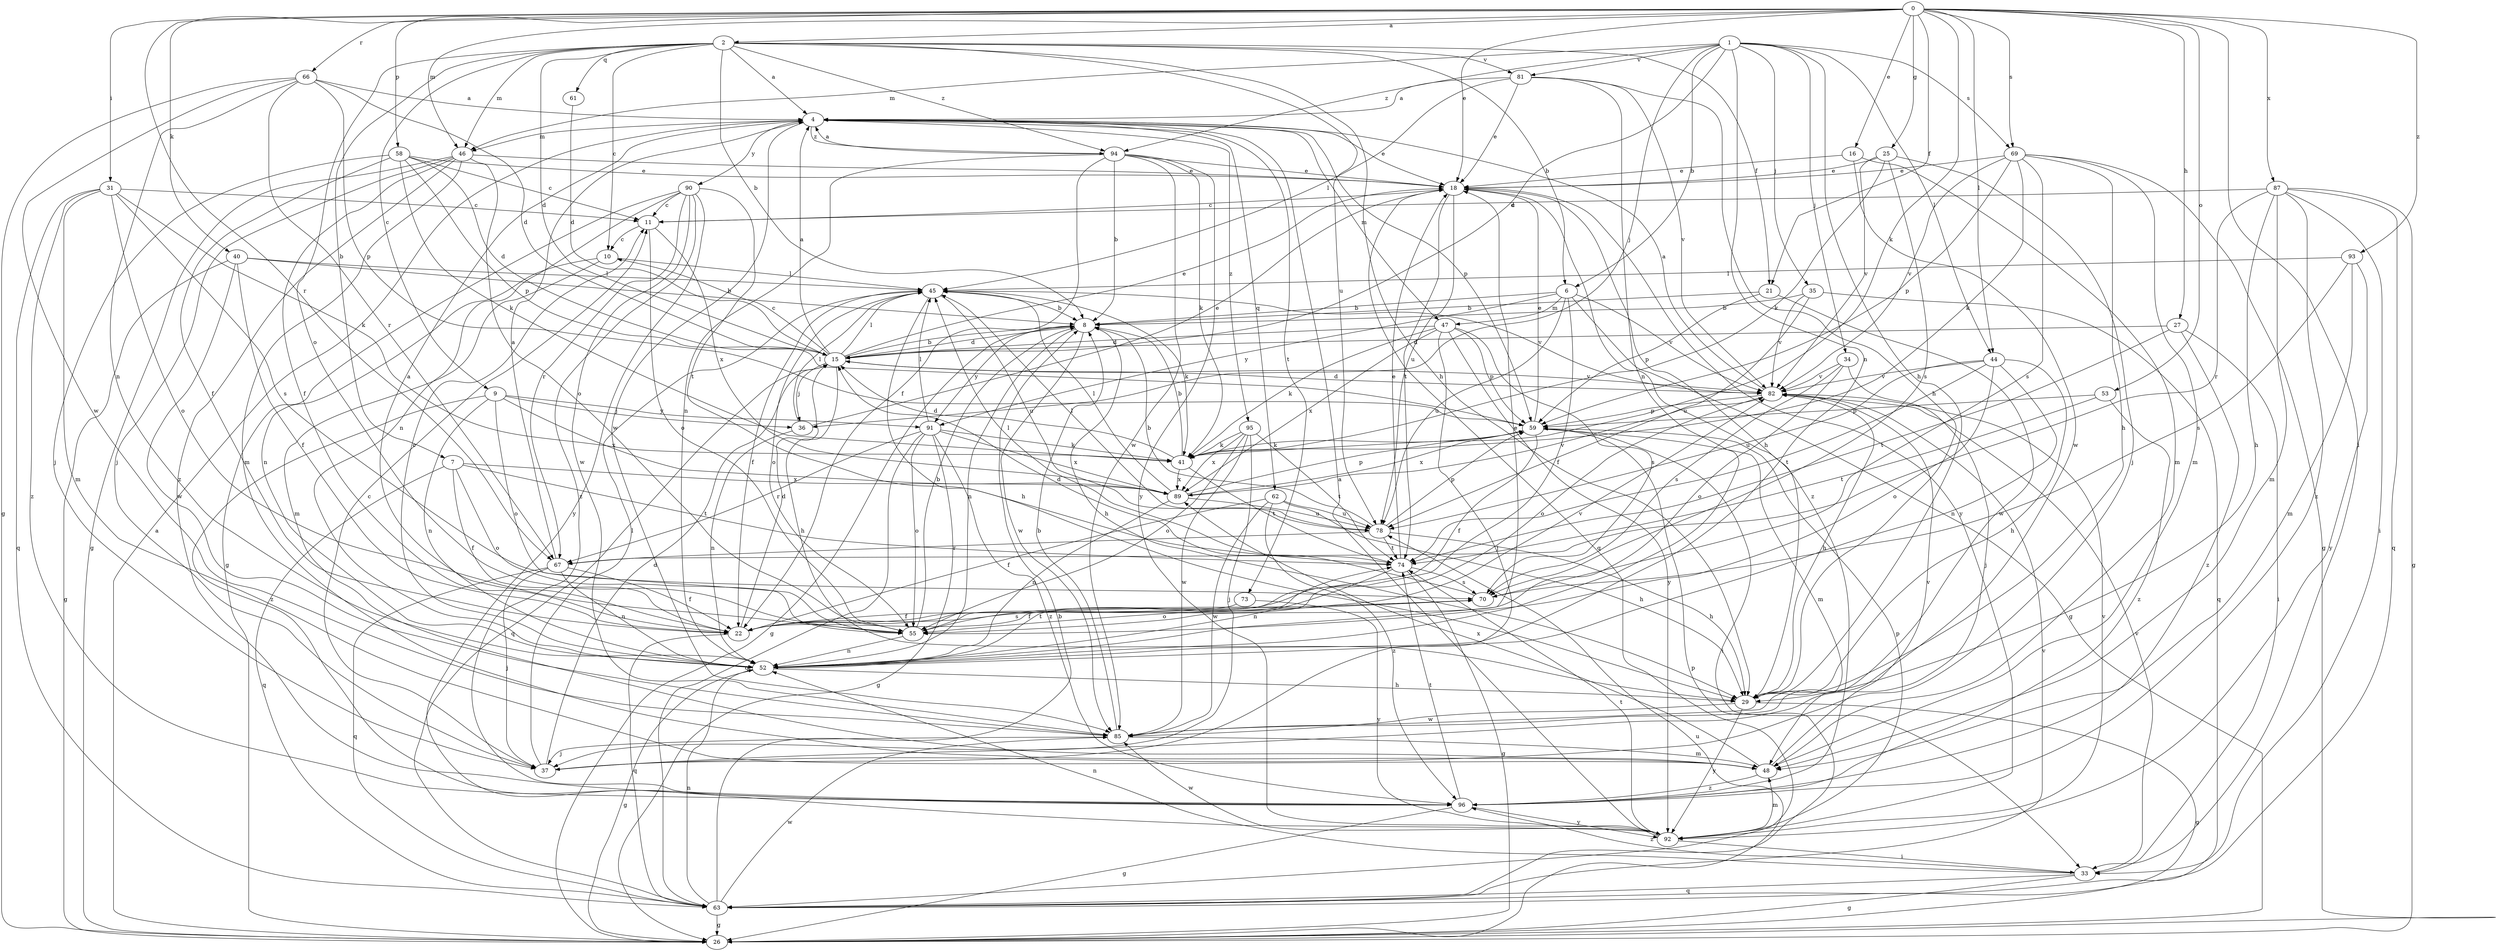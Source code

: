 strict digraph  {
0;
1;
2;
4;
6;
7;
8;
9;
10;
11;
15;
16;
18;
21;
22;
25;
26;
27;
29;
31;
33;
34;
35;
36;
37;
40;
41;
44;
45;
46;
47;
48;
52;
53;
55;
58;
59;
61;
62;
63;
66;
67;
69;
70;
73;
74;
78;
81;
82;
85;
87;
89;
90;
91;
92;
93;
94;
95;
96;
0 -> 2  [label=a];
0 -> 16  [label=e];
0 -> 18  [label=e];
0 -> 21  [label=f];
0 -> 25  [label=g];
0 -> 27  [label=h];
0 -> 31  [label=i];
0 -> 33  [label=i];
0 -> 40  [label=k];
0 -> 41  [label=k];
0 -> 44  [label=l];
0 -> 46  [label=m];
0 -> 53  [label=o];
0 -> 58  [label=p];
0 -> 66  [label=r];
0 -> 67  [label=r];
0 -> 69  [label=s];
0 -> 87  [label=x];
0 -> 93  [label=z];
1 -> 6  [label=b];
1 -> 15  [label=d];
1 -> 29  [label=h];
1 -> 34  [label=j];
1 -> 35  [label=j];
1 -> 36  [label=j];
1 -> 44  [label=l];
1 -> 46  [label=m];
1 -> 52  [label=n];
1 -> 69  [label=s];
1 -> 81  [label=v];
1 -> 94  [label=z];
2 -> 4  [label=a];
2 -> 6  [label=b];
2 -> 7  [label=b];
2 -> 8  [label=b];
2 -> 9  [label=c];
2 -> 10  [label=c];
2 -> 15  [label=d];
2 -> 21  [label=f];
2 -> 29  [label=h];
2 -> 46  [label=m];
2 -> 55  [label=o];
2 -> 61  [label=q];
2 -> 78  [label=u];
2 -> 81  [label=v];
2 -> 94  [label=z];
4 -> 18  [label=e];
4 -> 46  [label=m];
4 -> 47  [label=m];
4 -> 59  [label=p];
4 -> 62  [label=q];
4 -> 73  [label=t];
4 -> 85  [label=w];
4 -> 90  [label=y];
4 -> 94  [label=z];
4 -> 95  [label=z];
6 -> 8  [label=b];
6 -> 22  [label=f];
6 -> 26  [label=g];
6 -> 47  [label=m];
6 -> 78  [label=u];
6 -> 82  [label=v];
6 -> 91  [label=y];
7 -> 22  [label=f];
7 -> 55  [label=o];
7 -> 63  [label=q];
7 -> 74  [label=t];
7 -> 89  [label=x];
8 -> 15  [label=d];
8 -> 26  [label=g];
8 -> 29  [label=h];
8 -> 52  [label=n];
8 -> 85  [label=w];
8 -> 91  [label=y];
9 -> 36  [label=j];
9 -> 52  [label=n];
9 -> 55  [label=o];
9 -> 89  [label=x];
9 -> 91  [label=y];
9 -> 96  [label=z];
10 -> 45  [label=l];
10 -> 48  [label=m];
10 -> 52  [label=n];
11 -> 10  [label=c];
11 -> 55  [label=o];
11 -> 89  [label=x];
15 -> 4  [label=a];
15 -> 8  [label=b];
15 -> 10  [label=c];
15 -> 18  [label=e];
15 -> 29  [label=h];
15 -> 36  [label=j];
15 -> 45  [label=l];
15 -> 63  [label=q];
15 -> 82  [label=v];
16 -> 18  [label=e];
16 -> 48  [label=m];
16 -> 85  [label=w];
18 -> 11  [label=c];
18 -> 29  [label=h];
18 -> 63  [label=q];
18 -> 74  [label=t];
18 -> 78  [label=u];
18 -> 92  [label=y];
18 -> 96  [label=z];
21 -> 8  [label=b];
21 -> 59  [label=p];
21 -> 85  [label=w];
22 -> 4  [label=a];
22 -> 15  [label=d];
22 -> 63  [label=q];
22 -> 70  [label=s];
25 -> 18  [label=e];
25 -> 37  [label=j];
25 -> 41  [label=k];
25 -> 70  [label=s];
25 -> 82  [label=v];
26 -> 4  [label=a];
26 -> 78  [label=u];
27 -> 15  [label=d];
27 -> 33  [label=i];
27 -> 74  [label=t];
27 -> 96  [label=z];
29 -> 26  [label=g];
29 -> 85  [label=w];
29 -> 92  [label=y];
31 -> 11  [label=c];
31 -> 41  [label=k];
31 -> 48  [label=m];
31 -> 55  [label=o];
31 -> 63  [label=q];
31 -> 70  [label=s];
31 -> 96  [label=z];
33 -> 26  [label=g];
33 -> 52  [label=n];
33 -> 63  [label=q];
33 -> 82  [label=v];
33 -> 96  [label=z];
34 -> 37  [label=j];
34 -> 55  [label=o];
34 -> 70  [label=s];
34 -> 82  [label=v];
35 -> 8  [label=b];
35 -> 63  [label=q];
35 -> 78  [label=u];
35 -> 82  [label=v];
36 -> 18  [label=e];
36 -> 45  [label=l];
36 -> 52  [label=n];
37 -> 11  [label=c];
37 -> 15  [label=d];
37 -> 45  [label=l];
40 -> 8  [label=b];
40 -> 22  [label=f];
40 -> 26  [label=g];
40 -> 45  [label=l];
40 -> 85  [label=w];
41 -> 8  [label=b];
41 -> 15  [label=d];
41 -> 74  [label=t];
41 -> 89  [label=x];
44 -> 29  [label=h];
44 -> 52  [label=n];
44 -> 55  [label=o];
44 -> 74  [label=t];
44 -> 78  [label=u];
44 -> 82  [label=v];
45 -> 8  [label=b];
45 -> 22  [label=f];
45 -> 29  [label=h];
45 -> 41  [label=k];
45 -> 55  [label=o];
45 -> 78  [label=u];
45 -> 82  [label=v];
46 -> 18  [label=e];
46 -> 22  [label=f];
46 -> 26  [label=g];
46 -> 37  [label=j];
46 -> 48  [label=m];
46 -> 55  [label=o];
46 -> 96  [label=z];
47 -> 15  [label=d];
47 -> 37  [label=j];
47 -> 41  [label=k];
47 -> 59  [label=p];
47 -> 70  [label=s];
47 -> 89  [label=x];
47 -> 92  [label=y];
48 -> 82  [label=v];
48 -> 89  [label=x];
48 -> 96  [label=z];
52 -> 11  [label=c];
52 -> 18  [label=e];
52 -> 26  [label=g];
52 -> 29  [label=h];
52 -> 74  [label=t];
53 -> 59  [label=p];
53 -> 74  [label=t];
53 -> 96  [label=z];
55 -> 8  [label=b];
55 -> 52  [label=n];
55 -> 82  [label=v];
58 -> 11  [label=c];
58 -> 15  [label=d];
58 -> 18  [label=e];
58 -> 22  [label=f];
58 -> 37  [label=j];
58 -> 41  [label=k];
58 -> 59  [label=p];
59 -> 18  [label=e];
59 -> 22  [label=f];
59 -> 33  [label=i];
59 -> 41  [label=k];
59 -> 48  [label=m];
59 -> 89  [label=x];
61 -> 15  [label=d];
62 -> 22  [label=f];
62 -> 29  [label=h];
62 -> 78  [label=u];
62 -> 85  [label=w];
62 -> 96  [label=z];
63 -> 8  [label=b];
63 -> 26  [label=g];
63 -> 52  [label=n];
63 -> 59  [label=p];
63 -> 82  [label=v];
63 -> 85  [label=w];
66 -> 4  [label=a];
66 -> 15  [label=d];
66 -> 26  [label=g];
66 -> 52  [label=n];
66 -> 59  [label=p];
66 -> 67  [label=r];
66 -> 85  [label=w];
67 -> 4  [label=a];
67 -> 22  [label=f];
67 -> 37  [label=j];
67 -> 52  [label=n];
67 -> 63  [label=q];
69 -> 18  [label=e];
69 -> 26  [label=g];
69 -> 29  [label=h];
69 -> 41  [label=k];
69 -> 48  [label=m];
69 -> 59  [label=p];
69 -> 70  [label=s];
69 -> 82  [label=v];
70 -> 15  [label=d];
70 -> 22  [label=f];
70 -> 55  [label=o];
73 -> 22  [label=f];
73 -> 92  [label=y];
74 -> 18  [label=e];
74 -> 26  [label=g];
74 -> 45  [label=l];
74 -> 52  [label=n];
74 -> 70  [label=s];
78 -> 8  [label=b];
78 -> 29  [label=h];
78 -> 45  [label=l];
78 -> 59  [label=p];
78 -> 67  [label=r];
78 -> 74  [label=t];
81 -> 4  [label=a];
81 -> 18  [label=e];
81 -> 29  [label=h];
81 -> 45  [label=l];
81 -> 52  [label=n];
81 -> 82  [label=v];
82 -> 4  [label=a];
82 -> 15  [label=d];
82 -> 29  [label=h];
82 -> 55  [label=o];
82 -> 59  [label=p];
85 -> 8  [label=b];
85 -> 37  [label=j];
85 -> 48  [label=m];
87 -> 11  [label=c];
87 -> 26  [label=g];
87 -> 29  [label=h];
87 -> 33  [label=i];
87 -> 48  [label=m];
87 -> 63  [label=q];
87 -> 67  [label=r];
87 -> 96  [label=z];
89 -> 45  [label=l];
89 -> 52  [label=n];
89 -> 59  [label=p];
89 -> 78  [label=u];
89 -> 82  [label=v];
90 -> 11  [label=c];
90 -> 26  [label=g];
90 -> 52  [label=n];
90 -> 67  [label=r];
90 -> 74  [label=t];
90 -> 85  [label=w];
90 -> 92  [label=y];
90 -> 96  [label=z];
91 -> 26  [label=g];
91 -> 41  [label=k];
91 -> 45  [label=l];
91 -> 55  [label=o];
91 -> 63  [label=q];
91 -> 67  [label=r];
91 -> 89  [label=x];
91 -> 96  [label=z];
92 -> 4  [label=a];
92 -> 33  [label=i];
92 -> 48  [label=m];
92 -> 59  [label=p];
92 -> 74  [label=t];
92 -> 82  [label=v];
92 -> 85  [label=w];
93 -> 45  [label=l];
93 -> 48  [label=m];
93 -> 70  [label=s];
93 -> 92  [label=y];
94 -> 4  [label=a];
94 -> 8  [label=b];
94 -> 18  [label=e];
94 -> 22  [label=f];
94 -> 41  [label=k];
94 -> 52  [label=n];
94 -> 85  [label=w];
94 -> 92  [label=y];
95 -> 37  [label=j];
95 -> 41  [label=k];
95 -> 55  [label=o];
95 -> 74  [label=t];
95 -> 85  [label=w];
95 -> 89  [label=x];
96 -> 26  [label=g];
96 -> 74  [label=t];
96 -> 92  [label=y];
}
